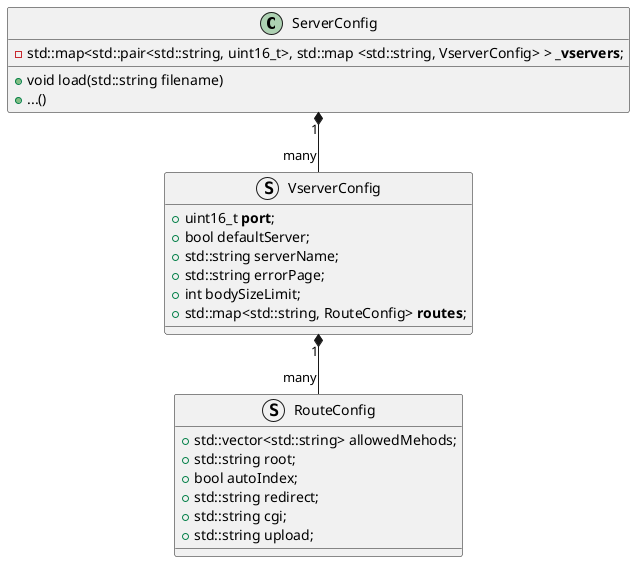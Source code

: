 @startuml

class ServerConfig{
    - std::map<std::pair<std::string, uint16_t>, std::map <std::string, VserverConfig> > **_vservers**;


    + void load(std::string filename)
    + ...()
}

struct VserverConfig{
    + uint16_t **port**;
    + bool defaultServer;
    + std::string serverName;
    + std::string errorPage;
    + int bodySizeLimit;
    + std::map<std::string, RouteConfig> **routes**;
}

struct RouteConfig {
   + std::vector<std::string> allowedMehods;
   + std::string root;
   + bool autoIndex;
   + std::string redirect;
   + std::string cgi;
   + std::string upload;
}

ServerConfig "1" *-- "many" VserverConfig
VserverConfig "1" *-- "many" RouteConfig

@enduml